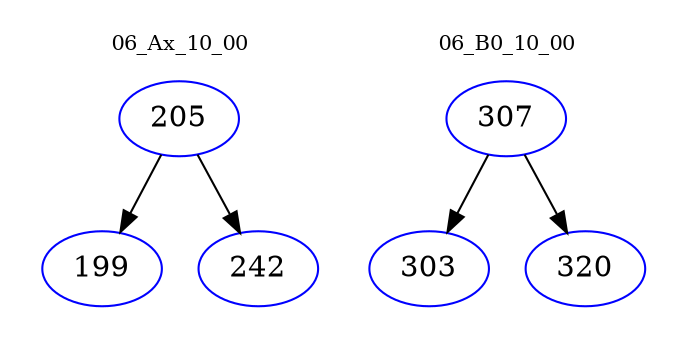 digraph{
subgraph cluster_0 {
color = white
label = "06_Ax_10_00";
fontsize=10;
T0_205 [label="205", color="blue"]
T0_205 -> T0_199 [color="black"]
T0_199 [label="199", color="blue"]
T0_205 -> T0_242 [color="black"]
T0_242 [label="242", color="blue"]
}
subgraph cluster_1 {
color = white
label = "06_B0_10_00";
fontsize=10;
T1_307 [label="307", color="blue"]
T1_307 -> T1_303 [color="black"]
T1_303 [label="303", color="blue"]
T1_307 -> T1_320 [color="black"]
T1_320 [label="320", color="blue"]
}
}
